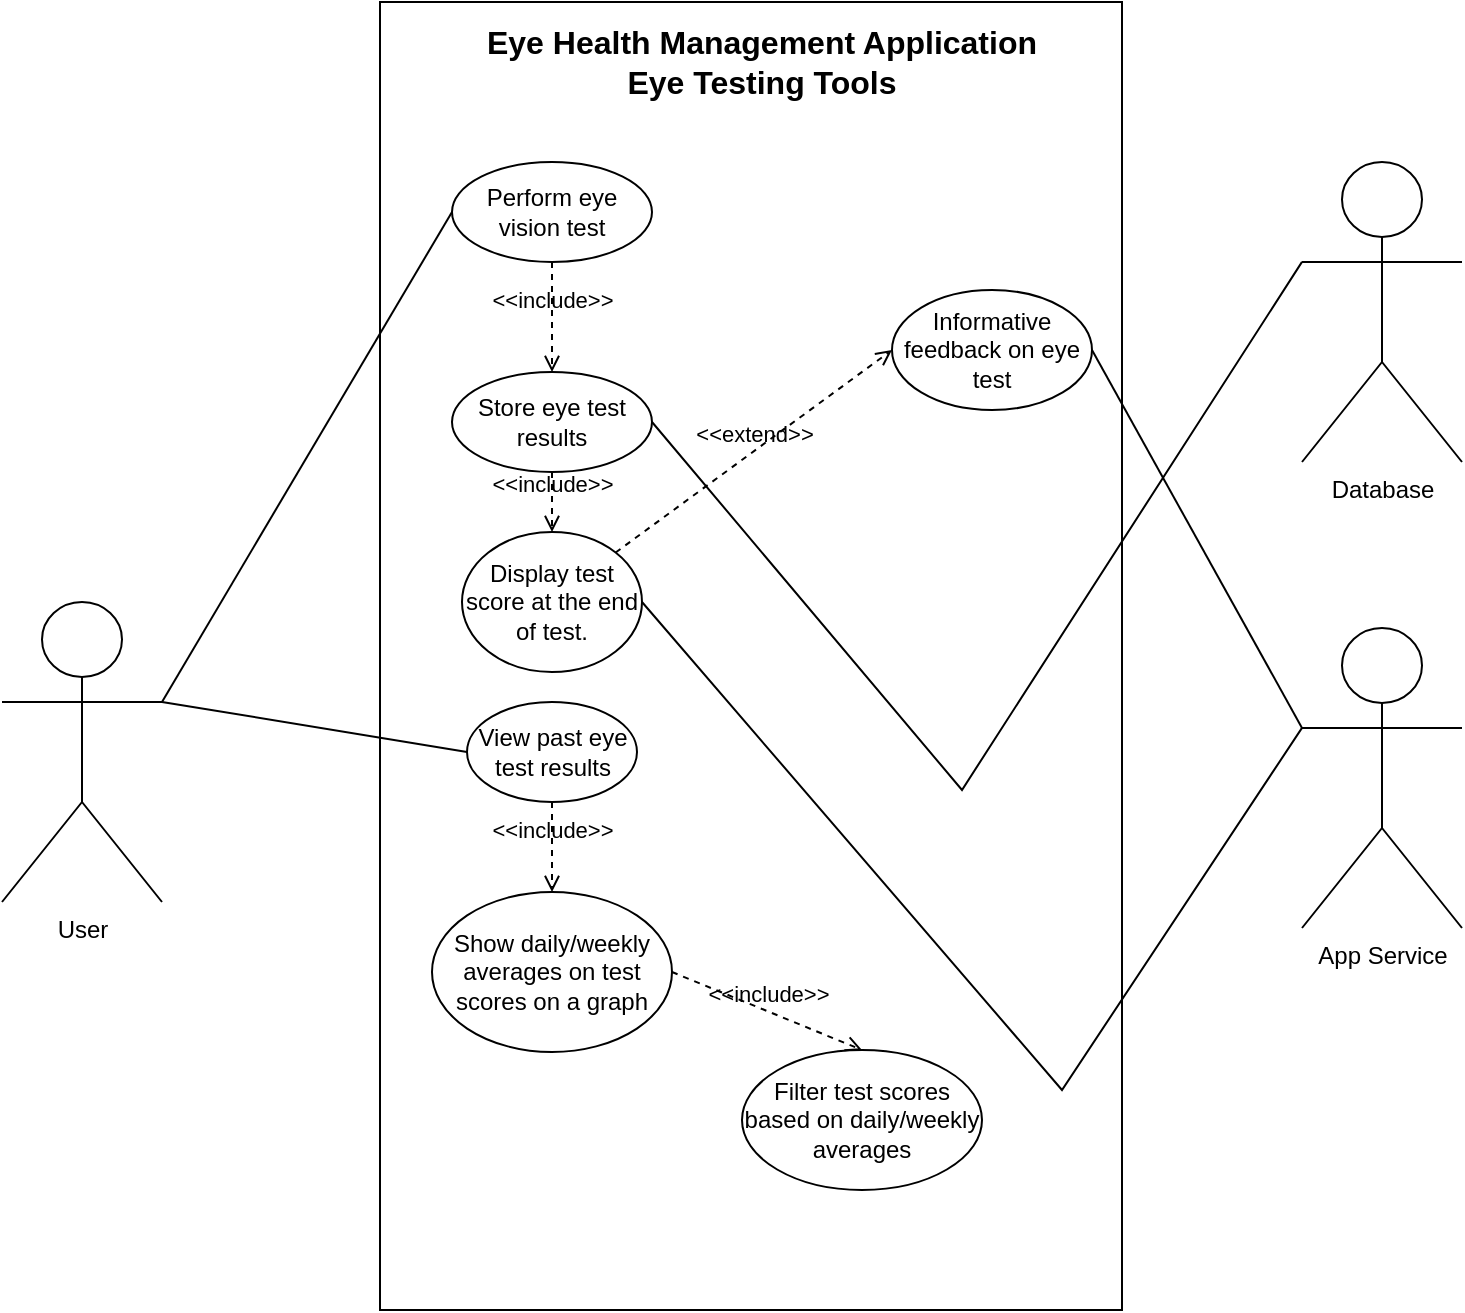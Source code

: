 <mxfile version="22.1.2" type="device">
  <diagram name="Page-1" id="cdRQ526Jkao1qlJUCw19">
    <mxGraphModel dx="1364" dy="843" grid="1" gridSize="10" guides="1" tooltips="1" connect="1" arrows="1" fold="1" page="1" pageScale="1" pageWidth="827" pageHeight="1169" math="0" shadow="0">
      <root>
        <mxCell id="0" />
        <mxCell id="1" parent="0" />
        <mxCell id="4VQpeNJrzAtvyB_kZWIC-1" value="User" style="shape=umlActor;verticalLabelPosition=bottom;verticalAlign=top;html=1;outlineConnect=0;" parent="1" vertex="1">
          <mxGeometry x="50" y="426" width="80" height="150" as="geometry" />
        </mxCell>
        <mxCell id="4VQpeNJrzAtvyB_kZWIC-5" value="" style="rounded=0;whiteSpace=wrap;html=1;" parent="1" vertex="1">
          <mxGeometry x="239" y="126" width="371" height="654" as="geometry" />
        </mxCell>
        <mxCell id="4VQpeNJrzAtvyB_kZWIC-6" value="&lt;font style=&quot;font-size: 16px;&quot;&gt;&lt;b&gt;Eye Health Management Application Eye Testing Tools&lt;br&gt;&lt;/b&gt;&lt;/font&gt;" style="text;html=1;strokeColor=none;fillColor=none;align=center;verticalAlign=middle;whiteSpace=wrap;rounded=0;" parent="1" vertex="1">
          <mxGeometry x="290" y="136" width="280" height="40" as="geometry" />
        </mxCell>
        <mxCell id="BrQOBhn-TSS67xyMG39H-13" value="Perform eye vision test" style="ellipse;whiteSpace=wrap;html=1;" parent="1" vertex="1">
          <mxGeometry x="275" y="206" width="100" height="50" as="geometry" />
        </mxCell>
        <mxCell id="BrQOBhn-TSS67xyMG39H-14" value="Store eye test results" style="ellipse;whiteSpace=wrap;html=1;" parent="1" vertex="1">
          <mxGeometry x="275" y="311" width="100" height="50" as="geometry" />
        </mxCell>
        <mxCell id="BrQOBhn-TSS67xyMG39H-15" value="Informative feedback on eye test" style="ellipse;whiteSpace=wrap;html=1;" parent="1" vertex="1">
          <mxGeometry x="495" y="270" width="100" height="60" as="geometry" />
        </mxCell>
        <mxCell id="BrQOBhn-TSS67xyMG39H-16" value="Display test score at the end of test." style="ellipse;whiteSpace=wrap;html=1;" parent="1" vertex="1">
          <mxGeometry x="280" y="391" width="90" height="70" as="geometry" />
        </mxCell>
        <mxCell id="BrQOBhn-TSS67xyMG39H-17" value="View past eye test results" style="ellipse;whiteSpace=wrap;html=1;" parent="1" vertex="1">
          <mxGeometry x="282.5" y="476" width="85" height="50" as="geometry" />
        </mxCell>
        <mxCell id="BrQOBhn-TSS67xyMG39H-18" value="Show daily/weekly averages on test scores on a graph" style="ellipse;whiteSpace=wrap;html=1;" parent="1" vertex="1">
          <mxGeometry x="265" y="571" width="120" height="80" as="geometry" />
        </mxCell>
        <mxCell id="BrQOBhn-TSS67xyMG39H-19" value="&amp;lt;&amp;lt;extend&amp;gt;&amp;gt;" style="html=1;verticalAlign=bottom;labelBackgroundColor=none;endArrow=open;endFill=0;dashed=1;rounded=0;entryX=0;entryY=0.5;entryDx=0;entryDy=0;exitX=1;exitY=0;exitDx=0;exitDy=0;" parent="1" source="BrQOBhn-TSS67xyMG39H-16" target="BrQOBhn-TSS67xyMG39H-15" edge="1">
          <mxGeometry width="160" relative="1" as="geometry">
            <mxPoint x="325" y="361" as="sourcePoint" />
            <mxPoint x="325" y="521" as="targetPoint" />
          </mxGeometry>
        </mxCell>
        <mxCell id="BrQOBhn-TSS67xyMG39H-20" value="&amp;lt;&amp;lt;include&amp;gt;&amp;gt;" style="html=1;verticalAlign=bottom;labelBackgroundColor=none;endArrow=open;endFill=0;dashed=1;rounded=0;exitX=0.5;exitY=1;exitDx=0;exitDy=0;entryX=0.5;entryY=0;entryDx=0;entryDy=0;" parent="1" source="BrQOBhn-TSS67xyMG39H-14" target="BrQOBhn-TSS67xyMG39H-16" edge="1">
          <mxGeometry width="160" relative="1" as="geometry">
            <mxPoint x="385" y="391" as="sourcePoint" />
            <mxPoint x="545" y="391" as="targetPoint" />
          </mxGeometry>
        </mxCell>
        <mxCell id="BrQOBhn-TSS67xyMG39H-21" value="&amp;lt;&amp;lt;include&amp;gt;&amp;gt;" style="html=1;verticalAlign=bottom;labelBackgroundColor=none;endArrow=open;endFill=0;dashed=1;rounded=0;exitX=0.5;exitY=1;exitDx=0;exitDy=0;" parent="1" source="BrQOBhn-TSS67xyMG39H-13" target="BrQOBhn-TSS67xyMG39H-14" edge="1">
          <mxGeometry width="160" relative="1" as="geometry">
            <mxPoint x="305" y="221" as="sourcePoint" />
            <mxPoint x="465" y="221" as="targetPoint" />
          </mxGeometry>
        </mxCell>
        <mxCell id="BrQOBhn-TSS67xyMG39H-23" value="&amp;lt;&amp;lt;include&amp;gt;&amp;gt;" style="html=1;verticalAlign=bottom;labelBackgroundColor=none;endArrow=open;endFill=0;dashed=1;rounded=0;exitX=0.5;exitY=1;exitDx=0;exitDy=0;entryX=0.5;entryY=0;entryDx=0;entryDy=0;" parent="1" source="BrQOBhn-TSS67xyMG39H-17" target="BrQOBhn-TSS67xyMG39H-18" edge="1">
          <mxGeometry width="160" relative="1" as="geometry">
            <mxPoint x="515" y="221" as="sourcePoint" />
            <mxPoint x="675" y="221" as="targetPoint" />
          </mxGeometry>
        </mxCell>
        <mxCell id="BrQOBhn-TSS67xyMG39H-26" value="" style="endArrow=none;html=1;rounded=0;exitX=1;exitY=0.333;exitDx=0;exitDy=0;exitPerimeter=0;entryX=0;entryY=0.5;entryDx=0;entryDy=0;" parent="1" source="4VQpeNJrzAtvyB_kZWIC-1" target="BrQOBhn-TSS67xyMG39H-13" edge="1">
          <mxGeometry width="50" height="50" relative="1" as="geometry">
            <mxPoint x="200" y="606" as="sourcePoint" />
            <mxPoint x="250" y="556" as="targetPoint" />
          </mxGeometry>
        </mxCell>
        <mxCell id="BrQOBhn-TSS67xyMG39H-27" value="Database" style="shape=umlActor;verticalLabelPosition=bottom;verticalAlign=top;html=1;outlineConnect=0;" parent="1" vertex="1">
          <mxGeometry x="700" y="206" width="80" height="150" as="geometry" />
        </mxCell>
        <mxCell id="BrQOBhn-TSS67xyMG39H-33" value="" style="endArrow=none;html=1;rounded=0;exitX=1;exitY=0.5;exitDx=0;exitDy=0;entryX=0;entryY=0.333;entryDx=0;entryDy=0;entryPerimeter=0;" parent="1" source="BrQOBhn-TSS67xyMG39H-14" target="BrQOBhn-TSS67xyMG39H-27" edge="1">
          <mxGeometry width="50" height="50" relative="1" as="geometry">
            <mxPoint x="520" y="646" as="sourcePoint" />
            <mxPoint x="720" y="446" as="targetPoint" />
            <Array as="points">
              <mxPoint x="530" y="520" />
            </Array>
          </mxGeometry>
        </mxCell>
        <mxCell id="BrQOBhn-TSS67xyMG39H-34" value="App Service" style="shape=umlActor;verticalLabelPosition=bottom;verticalAlign=top;html=1;outlineConnect=0;" parent="1" vertex="1">
          <mxGeometry x="700" y="439" width="80" height="150" as="geometry" />
        </mxCell>
        <mxCell id="BrQOBhn-TSS67xyMG39H-36" value="" style="endArrow=none;html=1;rounded=0;entryX=0;entryY=0.333;entryDx=0;entryDy=0;entryPerimeter=0;exitX=1;exitY=0.5;exitDx=0;exitDy=0;" parent="1" source="BrQOBhn-TSS67xyMG39H-15" target="BrQOBhn-TSS67xyMG39H-34" edge="1">
          <mxGeometry width="50" height="50" relative="1" as="geometry">
            <mxPoint x="680" y="776" as="sourcePoint" />
            <mxPoint x="730" y="726" as="targetPoint" />
          </mxGeometry>
        </mxCell>
        <mxCell id="BrQOBhn-TSS67xyMG39H-37" value="" style="endArrow=none;html=1;rounded=0;entryX=1;entryY=0.333;entryDx=0;entryDy=0;entryPerimeter=0;exitX=0;exitY=0.5;exitDx=0;exitDy=0;" parent="1" source="BrQOBhn-TSS67xyMG39H-17" target="4VQpeNJrzAtvyB_kZWIC-1" edge="1">
          <mxGeometry width="50" height="50" relative="1" as="geometry">
            <mxPoint x="140" y="696" as="sourcePoint" />
            <mxPoint x="190" y="646" as="targetPoint" />
          </mxGeometry>
        </mxCell>
        <mxCell id="BrQOBhn-TSS67xyMG39H-38" value="Filter test scores based on daily/weekly averages" style="ellipse;whiteSpace=wrap;html=1;" parent="1" vertex="1">
          <mxGeometry x="420" y="650" width="120" height="70" as="geometry" />
        </mxCell>
        <mxCell id="BrQOBhn-TSS67xyMG39H-39" value="&amp;lt;&amp;lt;include&amp;gt;&amp;gt;" style="html=1;verticalAlign=bottom;labelBackgroundColor=none;endArrow=open;endFill=0;dashed=1;rounded=0;exitX=1;exitY=0.5;exitDx=0;exitDy=0;entryX=0.5;entryY=0;entryDx=0;entryDy=0;" parent="1" source="BrQOBhn-TSS67xyMG39H-18" target="BrQOBhn-TSS67xyMG39H-38" edge="1">
          <mxGeometry width="160" relative="1" as="geometry">
            <mxPoint x="435" y="601" as="sourcePoint" />
            <mxPoint x="595" y="601" as="targetPoint" />
          </mxGeometry>
        </mxCell>
        <mxCell id="BrQOBhn-TSS67xyMG39H-40" value="" style="endArrow=none;html=1;rounded=0;entryX=0;entryY=0.333;entryDx=0;entryDy=0;entryPerimeter=0;exitX=1;exitY=0.5;exitDx=0;exitDy=0;" parent="1" source="BrQOBhn-TSS67xyMG39H-16" target="BrQOBhn-TSS67xyMG39H-34" edge="1">
          <mxGeometry width="50" height="50" relative="1" as="geometry">
            <mxPoint x="540" y="720" as="sourcePoint" />
            <mxPoint x="590" y="670" as="targetPoint" />
            <Array as="points">
              <mxPoint x="580" y="670" />
            </Array>
          </mxGeometry>
        </mxCell>
      </root>
    </mxGraphModel>
  </diagram>
</mxfile>
